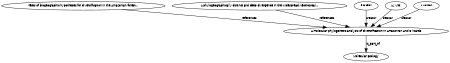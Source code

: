 digraph G {
size="3,3";
node [fontsize=7, fontname="Helvetica"];
edge [fontsize=7, fontname="Helvetica"];
node0 [label="A molecular phylogenetic analysis of diversification in Amazonian Anolis lizards", width=0.27433100247,height=0.27433100247];
node1 [label="Tests of biogeographic hypotheses for diversification in the Amazonian forest...", width=0.27433100247,height=0.27433100247];
node2 [label="A phylogeographically distinct and deep divergence in the widespread Neotropical...", width=0.27433100247,height=0.27433100247];
node3 [label="R E Glor", width=0.27433100247,height=0.27433100247];
node4 [label="L J Vitt", width=0.27433100247,height=0.27433100247];
node5 [label="A Larson", width=0.27433100247,height=0.27433100247];
node6 [label="Molecular Ecology", width=0.27433100247,height=0.27433100247];
node1 -> node0 [label="references"];
node2 -> node0 [label="references"];
node3 -> node0 [label="creator"];
node4 -> node0 [label="creator"];
node5 -> node0 [label="creator"];
node0 -> node6 [label="is_part_of"];
}

